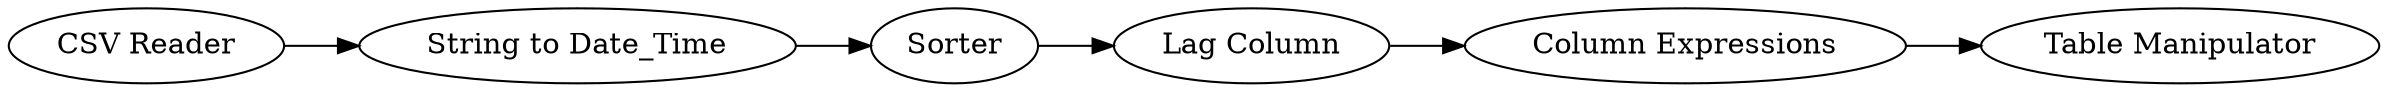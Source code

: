 digraph {
	3 -> 4
	1 -> 2
	2 -> 3
	6 -> 7
	4 -> 6
	1 [label="CSV Reader"]
	7 [label="Table Manipulator"]
	4 [label="Lag Column"]
	6 [label="Column Expressions"]
	3 [label=Sorter]
	2 [label="String to Date_Time"]
	rankdir=LR
}
